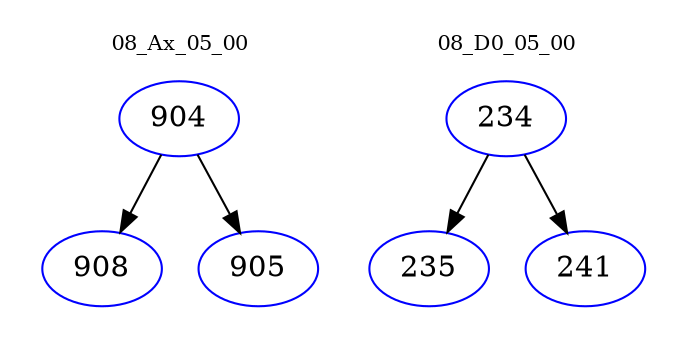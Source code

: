 digraph{
subgraph cluster_0 {
color = white
label = "08_Ax_05_00";
fontsize=10;
T0_904 [label="904", color="blue"]
T0_904 -> T0_908 [color="black"]
T0_908 [label="908", color="blue"]
T0_904 -> T0_905 [color="black"]
T0_905 [label="905", color="blue"]
}
subgraph cluster_1 {
color = white
label = "08_D0_05_00";
fontsize=10;
T1_234 [label="234", color="blue"]
T1_234 -> T1_235 [color="black"]
T1_235 [label="235", color="blue"]
T1_234 -> T1_241 [color="black"]
T1_241 [label="241", color="blue"]
}
}
